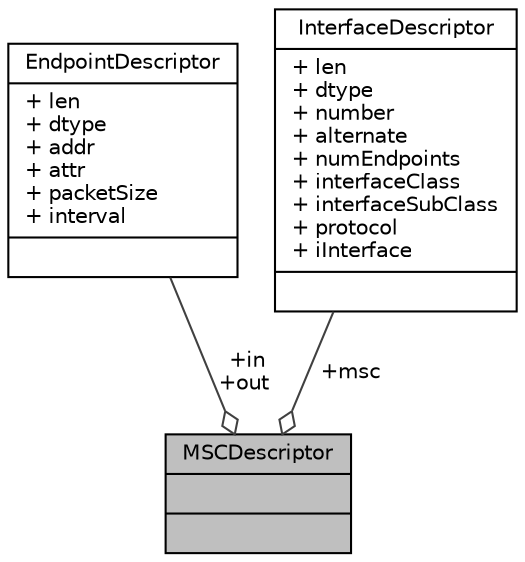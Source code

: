 digraph "MSCDescriptor"
{
  edge [fontname="Helvetica",fontsize="10",labelfontname="Helvetica",labelfontsize="10"];
  node [fontname="Helvetica",fontsize="10",shape=record];
  Node1 [label="{MSCDescriptor\n||}",height=0.2,width=0.4,color="black", fillcolor="grey75", style="filled", fontcolor="black"];
  Node2 -> Node1 [color="grey25",fontsize="10",style="solid",label=" +in\n+out" ,arrowhead="odiamond",fontname="Helvetica"];
  Node2 [label="{EndpointDescriptor\n|+ len\l+ dtype\l+ addr\l+ attr\l+ packetSize\l+ interval\l|}",height=0.2,width=0.4,color="black", fillcolor="white", style="filled",URL="$d7/d3e/structEndpointDescriptor.html"];
  Node3 -> Node1 [color="grey25",fontsize="10",style="solid",label=" +msc" ,arrowhead="odiamond",fontname="Helvetica"];
  Node3 [label="{InterfaceDescriptor\n|+ len\l+ dtype\l+ number\l+ alternate\l+ numEndpoints\l+ interfaceClass\l+ interfaceSubClass\l+ protocol\l+ iInterface\l|}",height=0.2,width=0.4,color="black", fillcolor="white", style="filled",URL="$db/da1/structInterfaceDescriptor.html"];
}
